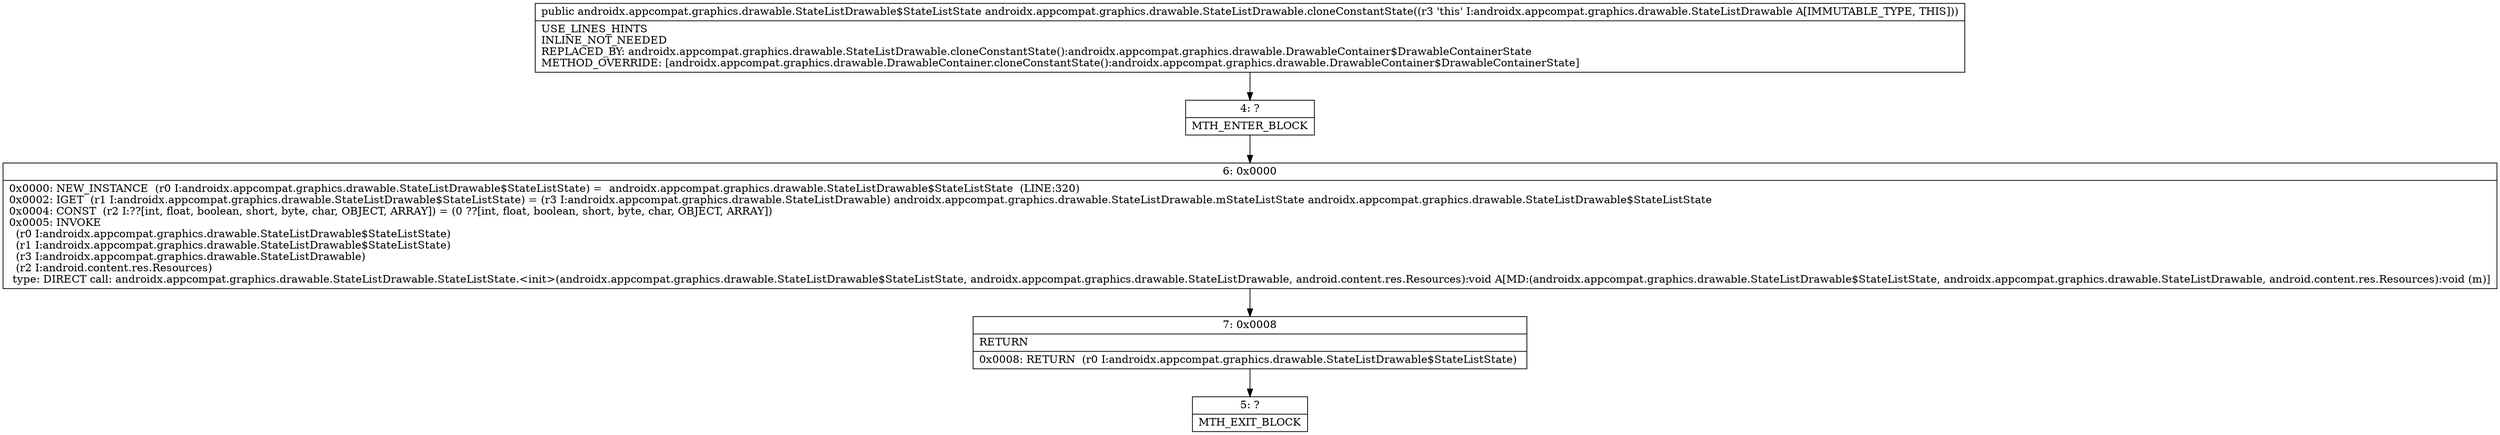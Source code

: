 digraph "CFG forandroidx.appcompat.graphics.drawable.StateListDrawable.cloneConstantState()Landroidx\/appcompat\/graphics\/drawable\/StateListDrawable$StateListState;" {
Node_4 [shape=record,label="{4\:\ ?|MTH_ENTER_BLOCK\l}"];
Node_6 [shape=record,label="{6\:\ 0x0000|0x0000: NEW_INSTANCE  (r0 I:androidx.appcompat.graphics.drawable.StateListDrawable$StateListState) =  androidx.appcompat.graphics.drawable.StateListDrawable$StateListState  (LINE:320)\l0x0002: IGET  (r1 I:androidx.appcompat.graphics.drawable.StateListDrawable$StateListState) = (r3 I:androidx.appcompat.graphics.drawable.StateListDrawable) androidx.appcompat.graphics.drawable.StateListDrawable.mStateListState androidx.appcompat.graphics.drawable.StateListDrawable$StateListState \l0x0004: CONST  (r2 I:??[int, float, boolean, short, byte, char, OBJECT, ARRAY]) = (0 ??[int, float, boolean, short, byte, char, OBJECT, ARRAY]) \l0x0005: INVOKE  \l  (r0 I:androidx.appcompat.graphics.drawable.StateListDrawable$StateListState)\l  (r1 I:androidx.appcompat.graphics.drawable.StateListDrawable$StateListState)\l  (r3 I:androidx.appcompat.graphics.drawable.StateListDrawable)\l  (r2 I:android.content.res.Resources)\l type: DIRECT call: androidx.appcompat.graphics.drawable.StateListDrawable.StateListState.\<init\>(androidx.appcompat.graphics.drawable.StateListDrawable$StateListState, androidx.appcompat.graphics.drawable.StateListDrawable, android.content.res.Resources):void A[MD:(androidx.appcompat.graphics.drawable.StateListDrawable$StateListState, androidx.appcompat.graphics.drawable.StateListDrawable, android.content.res.Resources):void (m)]\l}"];
Node_7 [shape=record,label="{7\:\ 0x0008|RETURN\l|0x0008: RETURN  (r0 I:androidx.appcompat.graphics.drawable.StateListDrawable$StateListState) \l}"];
Node_5 [shape=record,label="{5\:\ ?|MTH_EXIT_BLOCK\l}"];
MethodNode[shape=record,label="{public androidx.appcompat.graphics.drawable.StateListDrawable$StateListState androidx.appcompat.graphics.drawable.StateListDrawable.cloneConstantState((r3 'this' I:androidx.appcompat.graphics.drawable.StateListDrawable A[IMMUTABLE_TYPE, THIS]))  | USE_LINES_HINTS\lINLINE_NOT_NEEDED\lREPLACED_BY: androidx.appcompat.graphics.drawable.StateListDrawable.cloneConstantState():androidx.appcompat.graphics.drawable.DrawableContainer$DrawableContainerState\lMETHOD_OVERRIDE: [androidx.appcompat.graphics.drawable.DrawableContainer.cloneConstantState():androidx.appcompat.graphics.drawable.DrawableContainer$DrawableContainerState]\l}"];
MethodNode -> Node_4;Node_4 -> Node_6;
Node_6 -> Node_7;
Node_7 -> Node_5;
}

